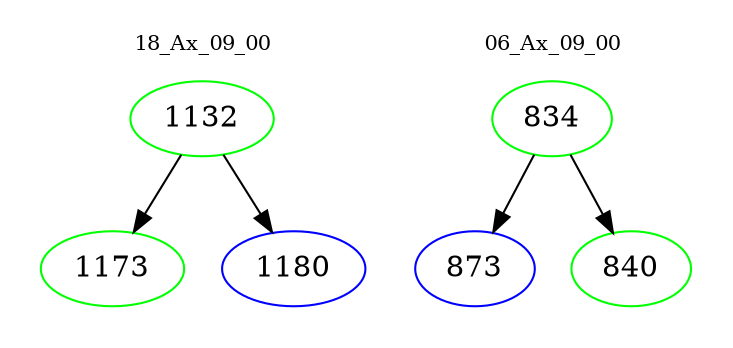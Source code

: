 digraph{
subgraph cluster_0 {
color = white
label = "18_Ax_09_00";
fontsize=10;
T0_1132 [label="1132", color="green"]
T0_1132 -> T0_1173 [color="black"]
T0_1173 [label="1173", color="green"]
T0_1132 -> T0_1180 [color="black"]
T0_1180 [label="1180", color="blue"]
}
subgraph cluster_1 {
color = white
label = "06_Ax_09_00";
fontsize=10;
T1_834 [label="834", color="green"]
T1_834 -> T1_873 [color="black"]
T1_873 [label="873", color="blue"]
T1_834 -> T1_840 [color="black"]
T1_840 [label="840", color="green"]
}
}
